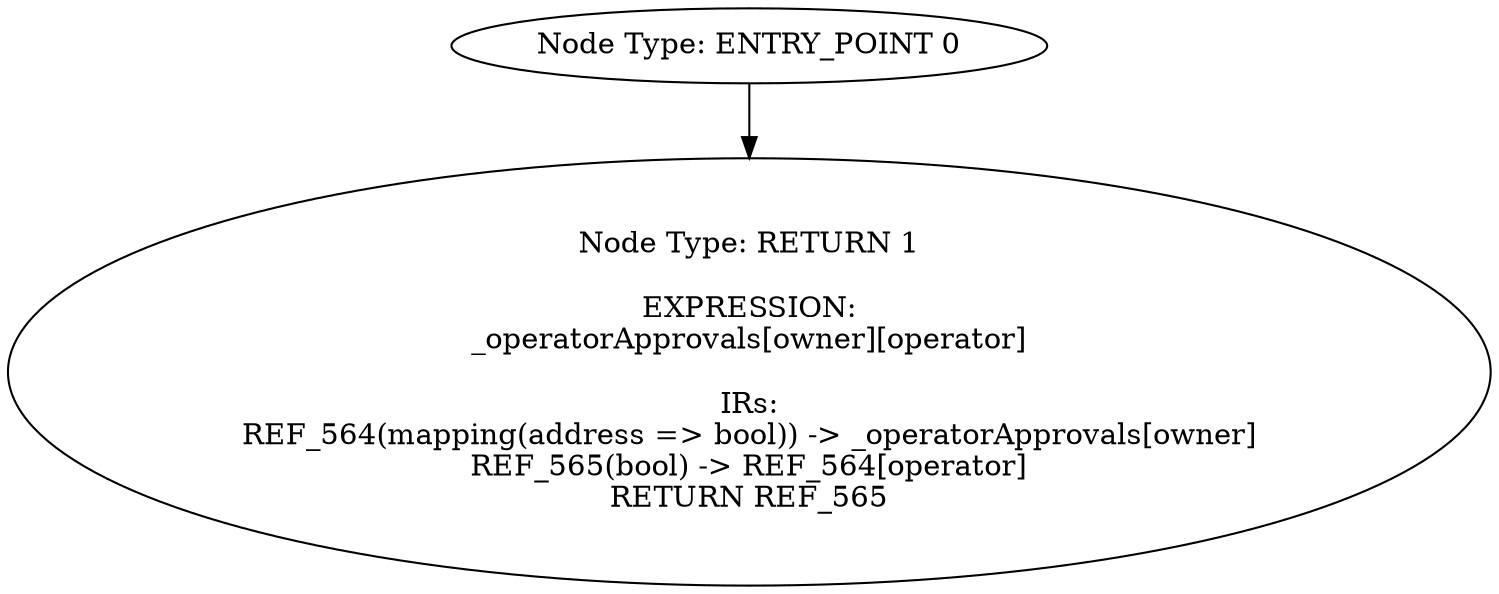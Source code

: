 digraph{
0[label="Node Type: ENTRY_POINT 0
"];
0->1;
1[label="Node Type: RETURN 1

EXPRESSION:
_operatorApprovals[owner][operator]

IRs:
REF_564(mapping(address => bool)) -> _operatorApprovals[owner]
REF_565(bool) -> REF_564[operator]
RETURN REF_565"];
}
